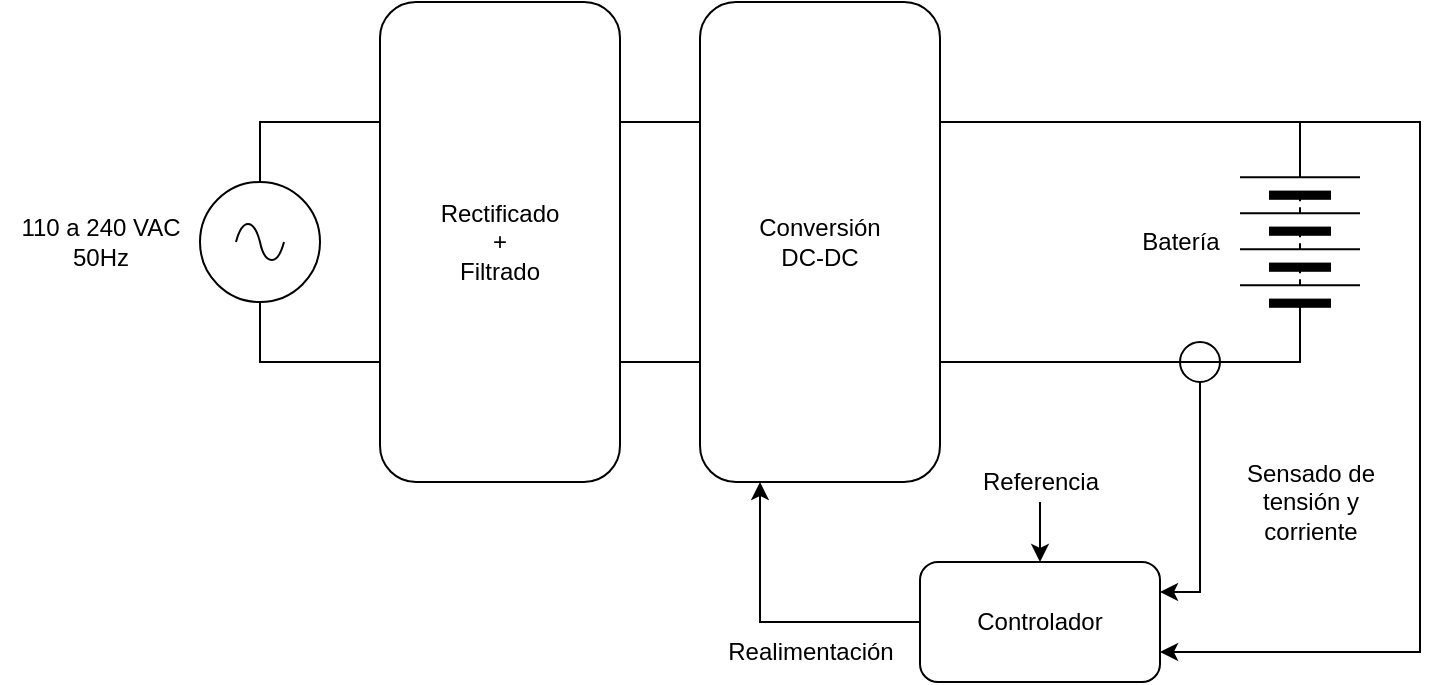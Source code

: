 <mxfile version="20.0.4" type="device"><diagram id="UA8CyQ9dWSQUmdfxrwK8" name="Page-1"><mxGraphModel dx="1422" dy="798" grid="1" gridSize="10" guides="1" tooltips="1" connect="1" arrows="1" fold="1" page="1" pageScale="1" pageWidth="827" pageHeight="1169" math="0" shadow="0"><root><mxCell id="0"/><mxCell id="1" parent="0"/><mxCell id="cdiJJxQ1cS9tijo6l8ao-4" style="edgeStyle=orthogonalEdgeStyle;rounded=0;orthogonalLoop=1;jettySize=auto;html=1;exitX=0.5;exitY=0;exitDx=0;exitDy=0;exitPerimeter=0;entryX=0;entryY=0.25;entryDx=0;entryDy=0;endArrow=none;endFill=0;" parent="1" source="cdiJJxQ1cS9tijo6l8ao-1" target="cdiJJxQ1cS9tijo6l8ao-3" edge="1"><mxGeometry relative="1" as="geometry"/></mxCell><mxCell id="cdiJJxQ1cS9tijo6l8ao-5" style="edgeStyle=orthogonalEdgeStyle;rounded=0;orthogonalLoop=1;jettySize=auto;html=1;exitX=0.5;exitY=1;exitDx=0;exitDy=0;exitPerimeter=0;entryX=0;entryY=0.75;entryDx=0;entryDy=0;endArrow=none;endFill=0;" parent="1" source="cdiJJxQ1cS9tijo6l8ao-1" target="cdiJJxQ1cS9tijo6l8ao-3" edge="1"><mxGeometry relative="1" as="geometry"><Array as="points"><mxPoint x="160" y="540"/></Array></mxGeometry></mxCell><mxCell id="cdiJJxQ1cS9tijo6l8ao-1" value="" style="pointerEvents=1;verticalLabelPosition=bottom;shadow=0;dashed=0;align=center;html=1;verticalAlign=top;shape=mxgraph.electrical.signal_sources.source;aspect=fixed;points=[[0.5,0,0],[1,0.5,0],[0.5,1,0],[0,0.5,0]];elSignalType=ac;" parent="1" vertex="1"><mxGeometry x="130" y="450" width="60" height="60" as="geometry"/></mxCell><mxCell id="cdiJJxQ1cS9tijo6l8ao-2" value="110 a 240 VAC&lt;br&gt;50Hz" style="text;html=1;align=center;verticalAlign=middle;resizable=0;points=[];autosize=1;strokeColor=none;fillColor=none;" parent="1" vertex="1"><mxGeometry x="30" y="460" width="100" height="40" as="geometry"/></mxCell><mxCell id="cdiJJxQ1cS9tijo6l8ao-7" style="edgeStyle=orthogonalEdgeStyle;rounded=0;orthogonalLoop=1;jettySize=auto;html=1;exitX=1;exitY=0.25;exitDx=0;exitDy=0;entryX=0;entryY=0.25;entryDx=0;entryDy=0;endArrow=none;endFill=0;" parent="1" source="cdiJJxQ1cS9tijo6l8ao-3" target="cdiJJxQ1cS9tijo6l8ao-6" edge="1"><mxGeometry relative="1" as="geometry"/></mxCell><mxCell id="cdiJJxQ1cS9tijo6l8ao-8" style="edgeStyle=orthogonalEdgeStyle;rounded=0;orthogonalLoop=1;jettySize=auto;html=1;exitX=1;exitY=0.75;exitDx=0;exitDy=0;entryX=0;entryY=0.75;entryDx=0;entryDy=0;endArrow=none;endFill=0;" parent="1" source="cdiJJxQ1cS9tijo6l8ao-3" target="cdiJJxQ1cS9tijo6l8ao-6" edge="1"><mxGeometry relative="1" as="geometry"/></mxCell><mxCell id="cdiJJxQ1cS9tijo6l8ao-3" value="Rectificado&lt;br&gt;+&lt;br&gt;Filtrado" style="rounded=1;whiteSpace=wrap;html=1;" parent="1" vertex="1"><mxGeometry x="220" y="360" width="120" height="240" as="geometry"/></mxCell><mxCell id="cdiJJxQ1cS9tijo6l8ao-13" style="edgeStyle=orthogonalEdgeStyle;rounded=0;orthogonalLoop=1;jettySize=auto;html=1;exitX=1;exitY=0.25;exitDx=0;exitDy=0;entryX=1;entryY=0.5;entryDx=0;entryDy=0;endArrow=none;endFill=0;" parent="1" source="cdiJJxQ1cS9tijo6l8ao-6" target="cdiJJxQ1cS9tijo6l8ao-11" edge="1"><mxGeometry relative="1" as="geometry"><Array as="points"><mxPoint x="680" y="420"/></Array></mxGeometry></mxCell><mxCell id="cdiJJxQ1cS9tijo6l8ao-20" style="edgeStyle=orthogonalEdgeStyle;rounded=0;orthogonalLoop=1;jettySize=auto;html=1;exitX=1;exitY=0.75;exitDx=0;exitDy=0;entryX=0;entryY=0.5;entryDx=0;entryDy=0;endArrow=none;endFill=0;" parent="1" source="cdiJJxQ1cS9tijo6l8ao-6" target="cdiJJxQ1cS9tijo6l8ao-11" edge="1"><mxGeometry relative="1" as="geometry"><Array as="points"><mxPoint x="680" y="540"/></Array></mxGeometry></mxCell><mxCell id="cdiJJxQ1cS9tijo6l8ao-6" value="Conversión&lt;br&gt;DC-DC" style="rounded=1;whiteSpace=wrap;html=1;" parent="1" vertex="1"><mxGeometry x="380" y="360" width="120" height="240" as="geometry"/></mxCell><mxCell id="cdiJJxQ1cS9tijo6l8ao-10" style="edgeStyle=orthogonalEdgeStyle;rounded=0;orthogonalLoop=1;jettySize=auto;html=1;exitX=0;exitY=0.5;exitDx=0;exitDy=0;entryX=0.25;entryY=1;entryDx=0;entryDy=0;" parent="1" source="cdiJJxQ1cS9tijo6l8ao-9" target="cdiJJxQ1cS9tijo6l8ao-6" edge="1"><mxGeometry relative="1" as="geometry"/></mxCell><mxCell id="cdiJJxQ1cS9tijo6l8ao-17" style="edgeStyle=orthogonalEdgeStyle;rounded=0;orthogonalLoop=1;jettySize=auto;html=1;exitX=1;exitY=0.75;exitDx=0;exitDy=0;endArrow=none;endFill=0;startArrow=classic;startFill=1;" parent="1" source="cdiJJxQ1cS9tijo6l8ao-9" edge="1"><mxGeometry relative="1" as="geometry"><mxPoint x="680" y="420" as="targetPoint"/><Array as="points"><mxPoint x="740" y="685"/><mxPoint x="740" y="420"/></Array></mxGeometry></mxCell><mxCell id="cdiJJxQ1cS9tijo6l8ao-25" style="edgeStyle=orthogonalEdgeStyle;rounded=0;orthogonalLoop=1;jettySize=auto;html=1;exitX=0.5;exitY=0;exitDx=0;exitDy=0;endArrow=none;endFill=0;startArrow=classic;startFill=1;" parent="1" source="cdiJJxQ1cS9tijo6l8ao-9" edge="1"><mxGeometry relative="1" as="geometry"><mxPoint x="550" y="610" as="targetPoint"/></mxGeometry></mxCell><mxCell id="cdiJJxQ1cS9tijo6l8ao-9" value="Controlador" style="rounded=1;whiteSpace=wrap;html=1;" parent="1" vertex="1"><mxGeometry x="490" y="640" width="120" height="60" as="geometry"/></mxCell><mxCell id="cdiJJxQ1cS9tijo6l8ao-11" value="" style="pointerEvents=1;verticalLabelPosition=bottom;shadow=0;dashed=0;align=center;html=1;verticalAlign=top;shape=mxgraph.electrical.miscellaneous.batteryStack;direction=north;" parent="1" vertex="1"><mxGeometry x="650" y="430" width="60" height="100" as="geometry"/></mxCell><mxCell id="cdiJJxQ1cS9tijo6l8ao-21" style="edgeStyle=orthogonalEdgeStyle;rounded=0;orthogonalLoop=1;jettySize=auto;html=1;exitX=0.5;exitY=1;exitDx=0;exitDy=0;entryX=1;entryY=0.25;entryDx=0;entryDy=0;endArrow=classic;endFill=1;startArrow=none;startFill=0;" parent="1" source="cdiJJxQ1cS9tijo6l8ao-18" target="cdiJJxQ1cS9tijo6l8ao-9" edge="1"><mxGeometry relative="1" as="geometry"/></mxCell><mxCell id="cdiJJxQ1cS9tijo6l8ao-18" value="" style="ellipse;whiteSpace=wrap;html=1;aspect=fixed;fillColor=none;" parent="1" vertex="1"><mxGeometry x="620" y="530" width="20" height="20" as="geometry"/></mxCell><mxCell id="cdiJJxQ1cS9tijo6l8ao-22" value="Sensado de&lt;br&gt;tensión y&lt;br&gt;corriente" style="text;html=1;align=center;verticalAlign=middle;resizable=0;points=[];autosize=1;strokeColor=none;fillColor=none;" parent="1" vertex="1"><mxGeometry x="640" y="580" width="90" height="60" as="geometry"/></mxCell><mxCell id="cdiJJxQ1cS9tijo6l8ao-23" value="Batería" style="text;html=1;align=center;verticalAlign=middle;resizable=0;points=[];autosize=1;strokeColor=none;fillColor=none;" parent="1" vertex="1"><mxGeometry x="590" y="465" width="60" height="30" as="geometry"/></mxCell><mxCell id="cdiJJxQ1cS9tijo6l8ao-24" value="Realimentación" style="text;html=1;align=center;verticalAlign=middle;resizable=0;points=[];autosize=1;strokeColor=none;fillColor=none;" parent="1" vertex="1"><mxGeometry x="380" y="670" width="110" height="30" as="geometry"/></mxCell><mxCell id="cdiJJxQ1cS9tijo6l8ao-26" value="Referencia" style="text;html=1;align=center;verticalAlign=middle;resizable=0;points=[];autosize=1;strokeColor=none;fillColor=none;" parent="1" vertex="1"><mxGeometry x="510" y="585" width="80" height="30" as="geometry"/></mxCell></root></mxGraphModel></diagram></mxfile>